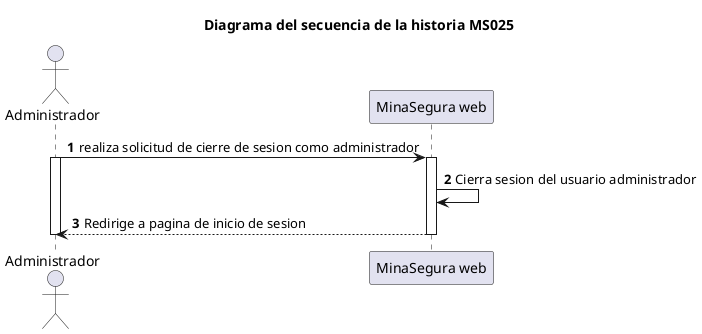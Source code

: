 @startuml hu1_sequence
autonumber

title Diagrama del secuencia de la historia MS025

actor Administrador
participant "MinaSegura web"

Administrador->"MinaSegura web": realiza solicitud de cierre de sesion como administrador
activate Administrador
activate "MinaSegura web"

"MinaSegura web"->"MinaSegura web": Cierra sesion del usuario administrador


"MinaSegura web" --> Administrador: Redirige a pagina de inicio de sesion
deactivate "MinaSegura web"

deactivate Administrador


@enduml
